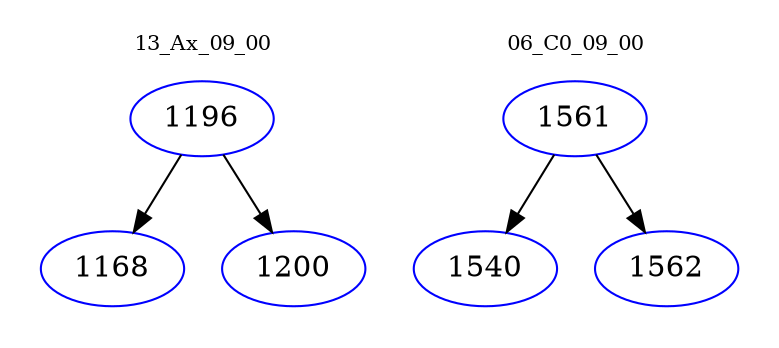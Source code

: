 digraph{
subgraph cluster_0 {
color = white
label = "13_Ax_09_00";
fontsize=10;
T0_1196 [label="1196", color="blue"]
T0_1196 -> T0_1168 [color="black"]
T0_1168 [label="1168", color="blue"]
T0_1196 -> T0_1200 [color="black"]
T0_1200 [label="1200", color="blue"]
}
subgraph cluster_1 {
color = white
label = "06_C0_09_00";
fontsize=10;
T1_1561 [label="1561", color="blue"]
T1_1561 -> T1_1540 [color="black"]
T1_1540 [label="1540", color="blue"]
T1_1561 -> T1_1562 [color="black"]
T1_1562 [label="1562", color="blue"]
}
}
